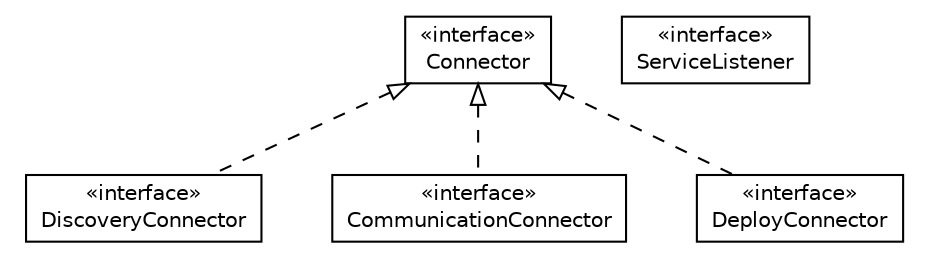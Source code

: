 #!/usr/local/bin/dot
#
# Class diagram 
# Generated by UMLGraph version R5_6-24-gf6e263 (http://www.umlgraph.org/)
#

digraph G {
	edge [fontname="Helvetica",fontsize=10,labelfontname="Helvetica",labelfontsize=10];
	node [fontname="Helvetica",fontsize=10,shape=plaintext];
	nodesep=0.25;
	ranksep=0.5;
	// org.universAAL.middleware.connectors.DiscoveryConnector
	c135468 [label=<<table title="org.universAAL.middleware.connectors.DiscoveryConnector" border="0" cellborder="1" cellspacing="0" cellpadding="2" port="p" href="./DiscoveryConnector.html">
		<tr><td><table border="0" cellspacing="0" cellpadding="1">
<tr><td align="center" balign="center"> &#171;interface&#187; </td></tr>
<tr><td align="center" balign="center"> DiscoveryConnector </td></tr>
		</table></td></tr>
		</table>>, URL="./DiscoveryConnector.html", fontname="Helvetica", fontcolor="black", fontsize=10.0];
	// org.universAAL.middleware.connectors.Connector
	c135469 [label=<<table title="org.universAAL.middleware.connectors.Connector" border="0" cellborder="1" cellspacing="0" cellpadding="2" port="p" href="./Connector.html">
		<tr><td><table border="0" cellspacing="0" cellpadding="1">
<tr><td align="center" balign="center"> &#171;interface&#187; </td></tr>
<tr><td align="center" balign="center"> Connector </td></tr>
		</table></td></tr>
		</table>>, URL="./Connector.html", fontname="Helvetica", fontcolor="black", fontsize=10.0];
	// org.universAAL.middleware.connectors.ServiceListener
	c135470 [label=<<table title="org.universAAL.middleware.connectors.ServiceListener" border="0" cellborder="1" cellspacing="0" cellpadding="2" port="p" href="./ServiceListener.html">
		<tr><td><table border="0" cellspacing="0" cellpadding="1">
<tr><td align="center" balign="center"> &#171;interface&#187; </td></tr>
<tr><td align="center" balign="center"> ServiceListener </td></tr>
		</table></td></tr>
		</table>>, URL="./ServiceListener.html", fontname="Helvetica", fontcolor="black", fontsize=10.0];
	// org.universAAL.middleware.connectors.CommunicationConnector
	c135471 [label=<<table title="org.universAAL.middleware.connectors.CommunicationConnector" border="0" cellborder="1" cellspacing="0" cellpadding="2" port="p" href="./CommunicationConnector.html">
		<tr><td><table border="0" cellspacing="0" cellpadding="1">
<tr><td align="center" balign="center"> &#171;interface&#187; </td></tr>
<tr><td align="center" balign="center"> CommunicationConnector </td></tr>
		</table></td></tr>
		</table>>, URL="./CommunicationConnector.html", fontname="Helvetica", fontcolor="black", fontsize=10.0];
	// org.universAAL.middleware.connectors.DeployConnector
	c135472 [label=<<table title="org.universAAL.middleware.connectors.DeployConnector" border="0" cellborder="1" cellspacing="0" cellpadding="2" port="p" href="./DeployConnector.html">
		<tr><td><table border="0" cellspacing="0" cellpadding="1">
<tr><td align="center" balign="center"> &#171;interface&#187; </td></tr>
<tr><td align="center" balign="center"> DeployConnector </td></tr>
		</table></td></tr>
		</table>>, URL="./DeployConnector.html", fontname="Helvetica", fontcolor="black", fontsize=10.0];
	//org.universAAL.middleware.connectors.DiscoveryConnector implements org.universAAL.middleware.connectors.Connector
	c135469:p -> c135468:p [dir=back,arrowtail=empty,style=dashed];
	//org.universAAL.middleware.connectors.CommunicationConnector implements org.universAAL.middleware.connectors.Connector
	c135469:p -> c135471:p [dir=back,arrowtail=empty,style=dashed];
	//org.universAAL.middleware.connectors.DeployConnector implements org.universAAL.middleware.connectors.Connector
	c135469:p -> c135472:p [dir=back,arrowtail=empty,style=dashed];
}

